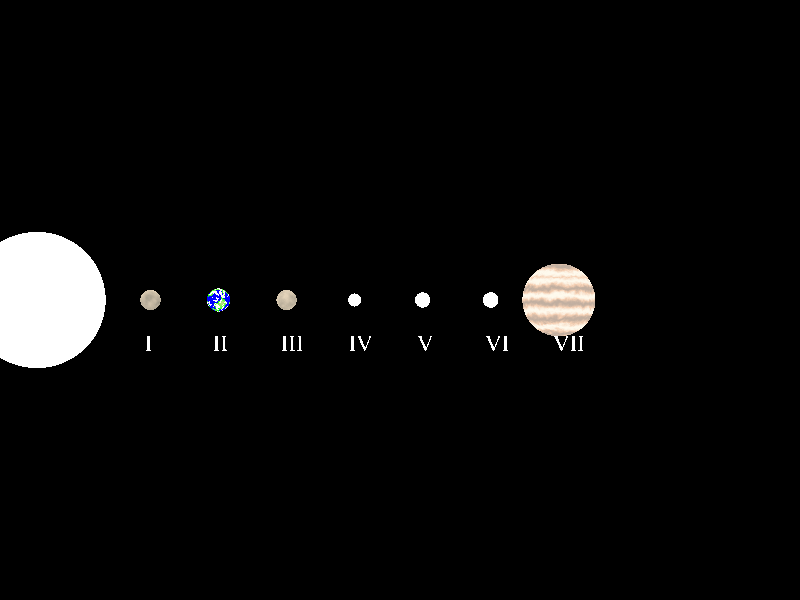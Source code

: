 // POV-Ray Scene file generated by System Simulator
// Generated on: Jul 10 2025

#include "colors.inc"
#include "functions.inc"
camera {
  location <14, 0, -100> // x, y (up), z (depth)
  look_at <14, 0, 0>
  right x * image_width / image_height
  angle 20 // Field of view
}

light_source { <0, 0, -10> color White * 1.5 }

background { color rgb <0, 0, 0.0> } // Tumma avaruus 

#declare bright_star= union {

light_source {
    <0, 0, 0>
    color rgb <1, 1, 1>

looks_like 
{
// Tähti (kirkas pallo)
sphere {
    <0, 0, 0>, 1
     texture {
        pigment { color rgb <1, 1, 0.8> } // Keltainen/valkoinen sävy 
        finish {
            emission 1
            diffuse 0.2
            specular 0.5
            roughness 0.01
        }
    }
}
}
}

// Mediheheku (säteilevä vaikutus tähden ympärillä)
 sphere {
    <0, 0, 0>, 1 // Hieman suurempi pallo hehkua varten
    hollow
    material {
        texture {
                  pigment { color rgbt <1, 1, 1, 1> } // Lähes läpinäkyvä  
 
        }

        interior {
            media {
                scattering { 3, rgb <1, 1, 0.8> * 1/20 }
                //emission 1/10000
                density { spherical poly_wave 2 density_map {
                    [0 color rgbt <0, 0, 0,1>]
                    [1 color rgbt <1, 1, 1,0>]
                }}
                samples 10,20

            }
        }
    }
scale 3
}

}

object {bright_star translate x*-2}

// Planet #0
sphere {
  <3.000000, 0.000000, 0.000000>, 0.444965 // Position and radius
  pigment {  
 wrinkles  scale 5 warp {turbulence 0.01 } scale 0.2  scale 0.5  
 color_map { 
  [0.0 rgb <0.266667, 0.25098, 0.203922> ] 
  [1.0 rgb <0.87451, 0.729412, 0.541176> ] 
  }// ... color map 
 } //...pigment 
    finish { diffuse 0.5 roughness 0.05 ambient 0}
  normal { granite scale 0.5 turbulence 0.2 bump_size -0.3 } // 
}

text { 

ttf "timrom.ttf"  "I"  0.15,0 
 pigment {color rgb <1,1,1> }
 translate y*-2.25 

 translate x*2.750000 

 }

// Planet #1
sphere {
  <6.000000, 0.000000, 0.000000>, 0.510486 // Position and radius
  texture {  
  pigment {  
 wrinkles  scale 5 warp {turbulence 0.01 } scale 0.2  scale 0.5  
 color_map { 
  [0.0 rgb <0,0,1> ] 
  [0.5 rgb <0,0,1> ] 
  [0.5 rgb <0,1,0> ] 
  [1.0 rgb <0.796078, 0.545098, 0.345098> ] 
  }// ... color map 
 } //...pigment 
    finish { phong 0.8 } // Shiny finish
  normal { wrinkles scale y/10 scale 3 warp {turbulence 0.1} scale 0.1 bump_size 0.1 } // 
 } 
  texture { // clouds  
  pigment {  
 granite  turbulence 1 
 color_map { 
  [0.0 rgbt <0,0,0,1> ] 
  [0.3 rgbt <0,0,1,1> ] 
  [0.5 rgbt <1,1,10> ] 
  [1.0 rgbt <1,1,1,0> ] 
  }// ... color map 
 } //...pigment 
    finish { phong 0.8 ambient 0} // Shiny finish
 } 
}

text { 

ttf "timrom.ttf"  "II"  0.15,0 
 pigment {color rgb <1,1,1> }
 translate y*-2.25 

 translate x*5.750000 

 }

// Planet #2
sphere {
  <9.000000, 0.000000, 0.000000>, 0.445808 // Position and radius
  pigment {  
 wrinkles  scale 5 warp {turbulence 0.01 } scale 0.2  scale 0.5  
 color_map { 
  [0.0 rgb <0.266667, 0.25098, 0.203922> ] 
  [1.0 rgb <0.87451, 0.729412, 0.541176> ] 
  }// ... color map 
 } //...pigment 
    finish { diffuse 0.5 roughness 0.05 ambient 0}
  normal { granite scale 0.5 turbulence 0.2 bump_size -0.3 } // 
}

text { 

ttf "timrom.ttf"  "III"  0.15,0 
 pigment {color rgb <1,1,1> }
 translate y*-2.25 

 translate x*8.750000 

 }

// Planet #3
sphere {
  <12.000000, 0.000000, 0.000000>, 0.288161 // Position and radius
  pigment { color rgb <1, 1, 1> } 
  finish { phong 0.8 ambient 0} // Shiny finish
  normal { agate scale 0.1  turbulence 0.2 bump_size -0.4  } // 
}

text { 

ttf "timrom.ttf"  "IV"  0.15,0 
 pigment {color rgb <1,1,1> }
 translate y*-2.25 

 translate x*11.750000 

 }

// Planet #4
sphere {
  <15.000000, 0.000000, 0.000000>, 0.335439 // Position and radius
  pigment { color rgb <1, 1, 1> } 
  finish { phong 0.8 ambient 0} // Shiny finish
  normal { agate scale 0.1  turbulence 0.2 bump_size -0.4  } // 
}

text { 

ttf "timrom.ttf"  "V"  0.15,0 
 pigment {color rgb <1,1,1> }
 translate y*-2.25 

 translate x*14.750000 

 }

// Planet #5
sphere {
  <18.000000, 0.000000, 0.000000>, 0.341580 // Position and radius
  pigment { color rgb <1, 1, 1> } 
  finish { phong 0.8 ambient 0} // Shiny finish
  normal { agate scale 0.1  turbulence 0.2 bump_size -0.4  } // 
}

text { 

ttf "timrom.ttf"  "VI"  0.15,0 
 pigment {color rgb <1,1,1> }
 translate y*-2.25 

 translate x*17.750000 

 }

// Planet #6
sphere {
  <21.000000, 0.000000, 0.000000>, 1.605096 // Position and radius
  pigment {  
 gradient y  sine_wave frequency 1.5 scale 5 warp {turbulence 0.5 } scale 1/5 turbulence 0.1   
 color_map { 
  [0.0 rgb <0.533333, 0.427451, 0.352941> ] 
  [0.5 rgb <0.917647, 0.631373, 0.454902> ] 
  [1.0 rgb <0.992157, 0.952941, 0.847059> ] 
  }// ... color map 
 } //...pigment 
    finish {  diffuse 0.65 ambient 0 } // Shiny finish
}

text { 

ttf "timrom.ttf"  "VII"  0.15,0 
 pigment {color rgb <1,1,1> }
 translate y*-2.25 

 translate x*20.750000 

 }

